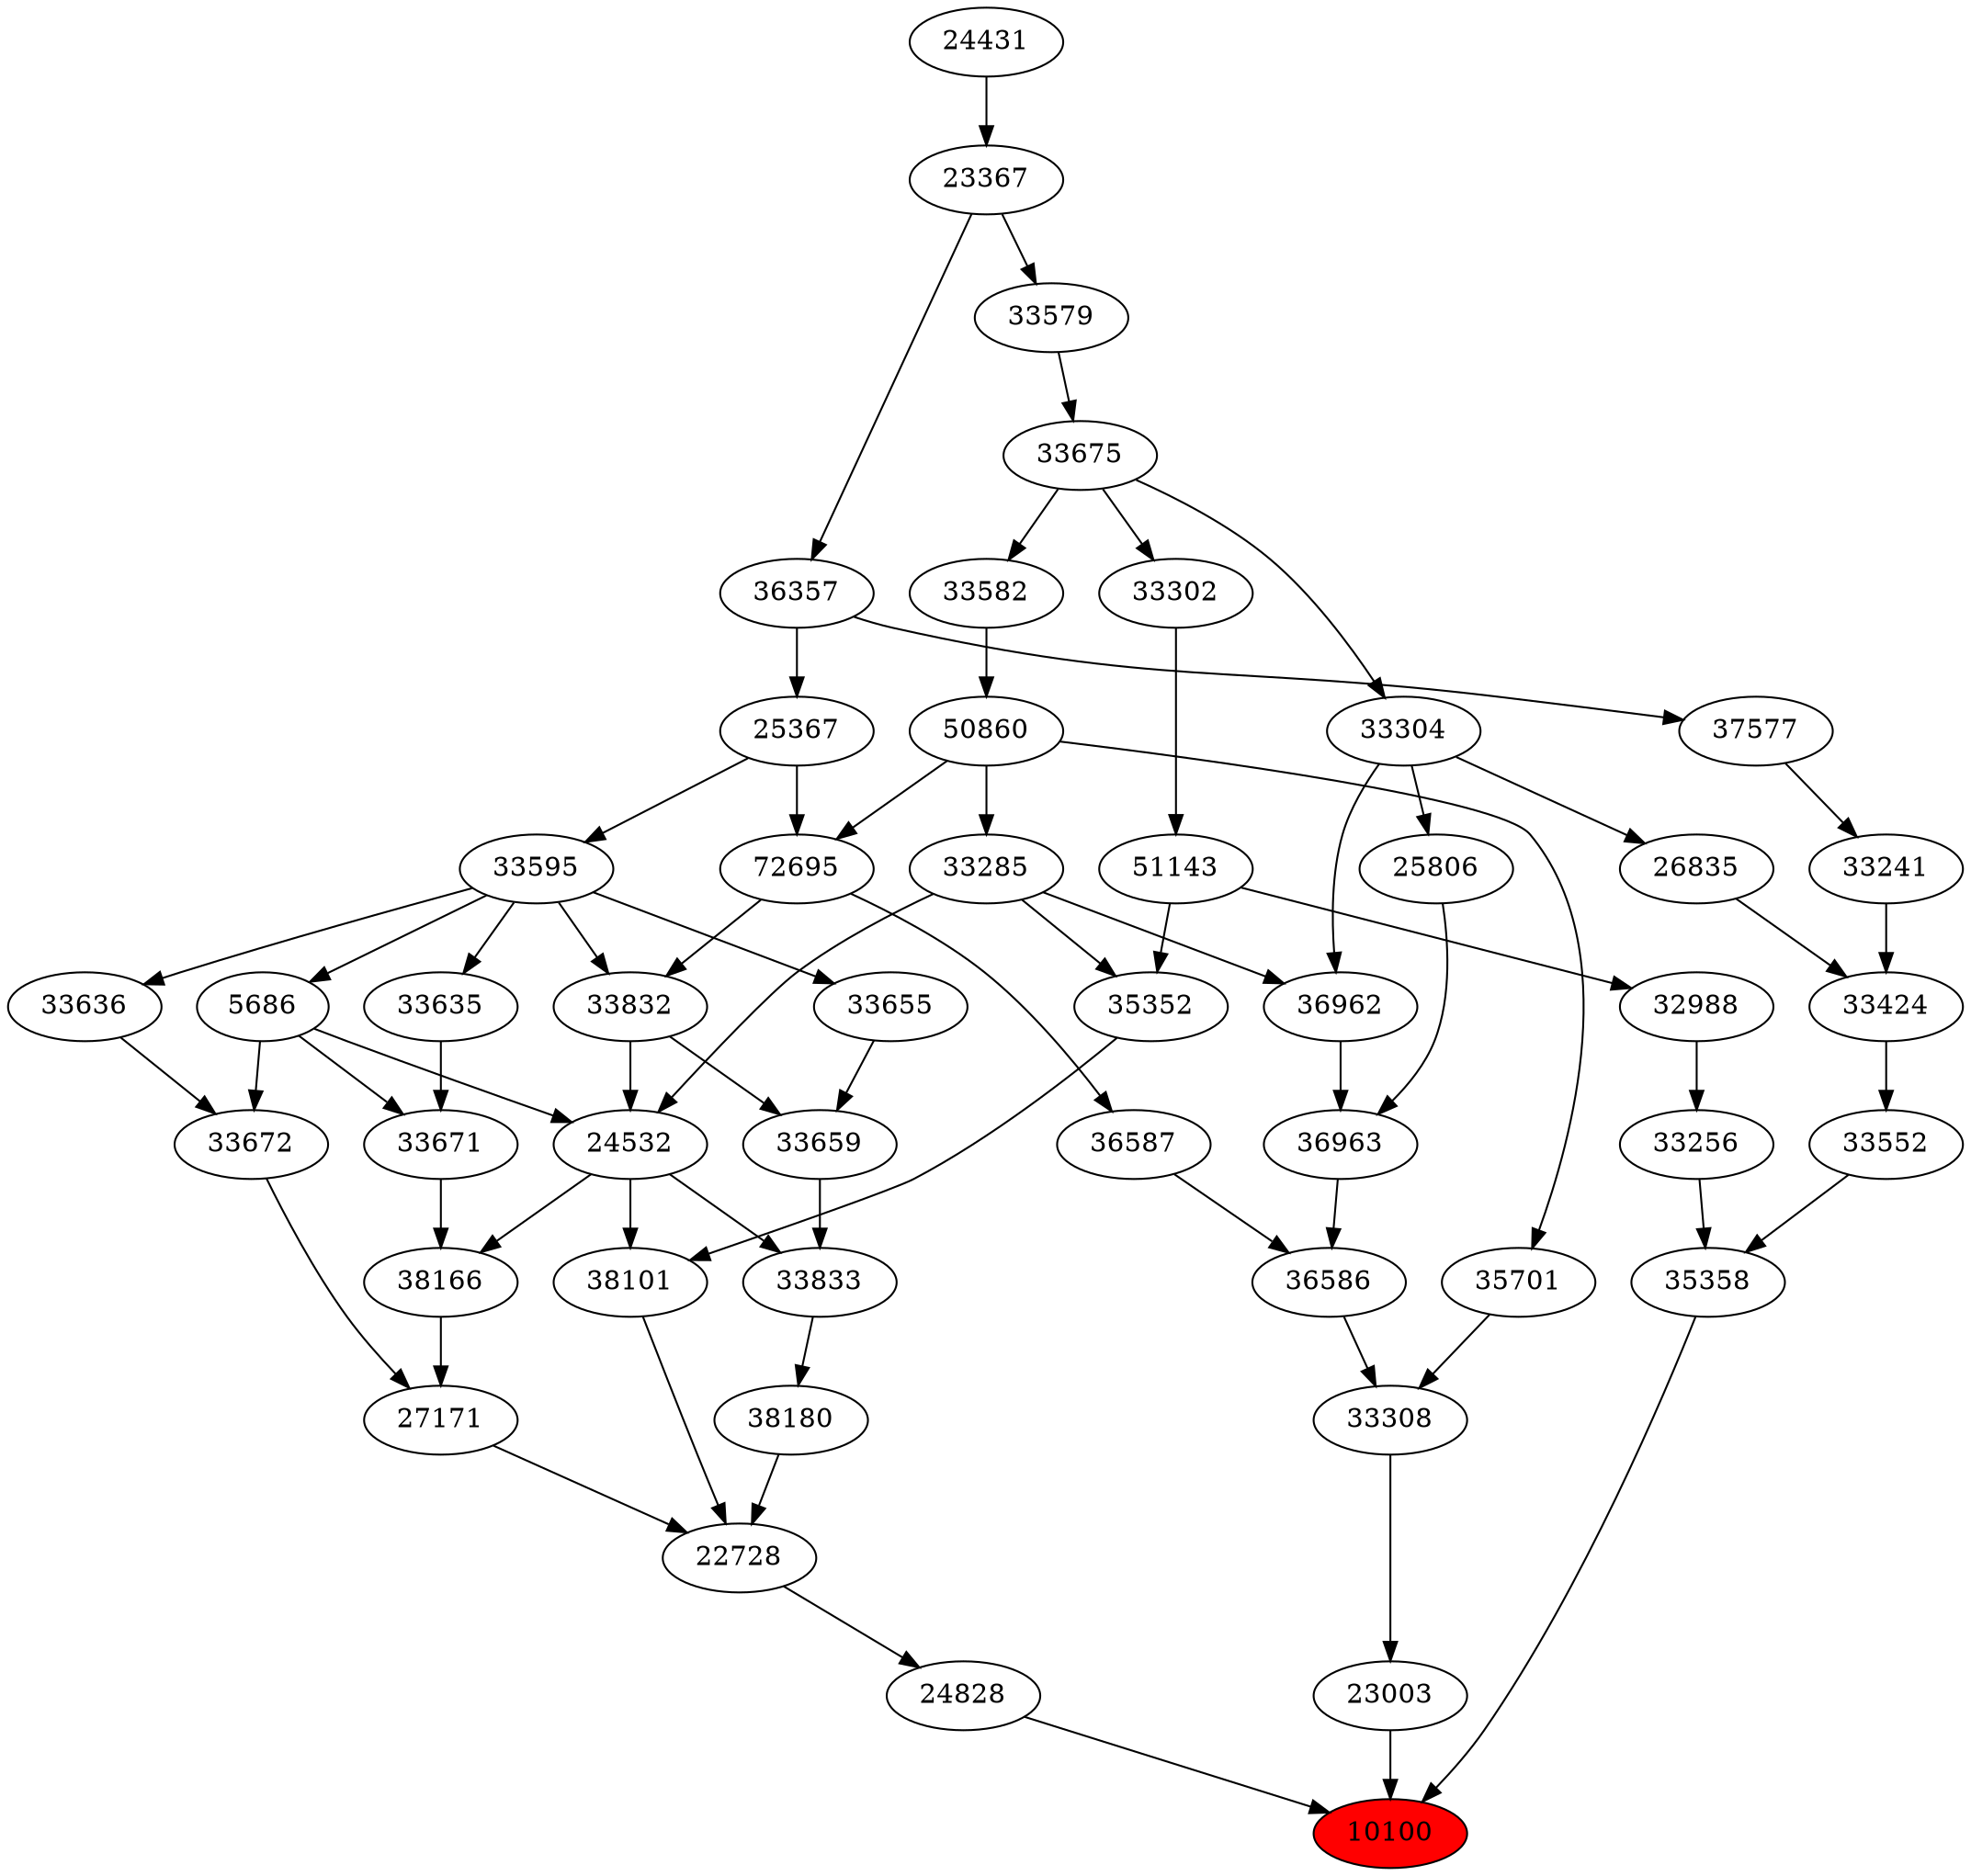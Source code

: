 strict digraph{ 
10100 [label="10100" fillcolor=red style=filled]
24828 -> 10100
23003 -> 10100
35358 -> 10100
24828 [label="24828"]
22728 -> 24828
23003 [label="23003"]
33308 -> 23003
35358 [label="35358"]
33552 -> 35358
33256 -> 35358
22728 [label="22728"]
27171 -> 22728
38101 -> 22728
38180 -> 22728
33308 [label="33308"]
36586 -> 33308
35701 -> 33308
33552 [label="33552"]
33424 -> 33552
33256 [label="33256"]
32988 -> 33256
27171 [label="27171"]
33672 -> 27171
38166 -> 27171
38101 [label="38101"]
24532 -> 38101
35352 -> 38101
38180 [label="38180"]
33833 -> 38180
36586 [label="36586"]
36587 -> 36586
36963 -> 36586
35701 [label="35701"]
50860 -> 35701
33424 [label="33424"]
33241 -> 33424
26835 -> 33424
32988 [label="32988"]
51143 -> 32988
33672 [label="33672"]
33636 -> 33672
5686 -> 33672
38166 [label="38166"]
24532 -> 38166
33671 -> 38166
24532 [label="24532"]
33285 -> 24532
5686 -> 24532
33832 -> 24532
35352 [label="35352"]
33285 -> 35352
51143 -> 35352
33833 [label="33833"]
33659 -> 33833
24532 -> 33833
36587 [label="36587"]
72695 -> 36587
36963 [label="36963"]
36962 -> 36963
25806 -> 36963
50860 [label="50860"]
33582 -> 50860
33241 [label="33241"]
37577 -> 33241
26835 [label="26835"]
33304 -> 26835
51143 [label="51143"]
33302 -> 51143
33636 [label="33636"]
33595 -> 33636
5686 [label="5686"]
33595 -> 5686
33671 [label="33671"]
5686 -> 33671
33635 -> 33671
33285 [label="33285"]
50860 -> 33285
33832 [label="33832"]
72695 -> 33832
33595 -> 33832
33659 [label="33659"]
33655 -> 33659
33832 -> 33659
72695 [label="72695"]
50860 -> 72695
25367 -> 72695
36962 [label="36962"]
33285 -> 36962
33304 -> 36962
25806 [label="25806"]
33304 -> 25806
33582 [label="33582"]
33675 -> 33582
37577 [label="37577"]
36357 -> 37577
33304 [label="33304"]
33675 -> 33304
33302 [label="33302"]
33675 -> 33302
33595 [label="33595"]
25367 -> 33595
33635 [label="33635"]
33595 -> 33635
33655 [label="33655"]
33595 -> 33655
25367 [label="25367"]
36357 -> 25367
33675 [label="33675"]
33579 -> 33675
36357 [label="36357"]
23367 -> 36357
33579 [label="33579"]
23367 -> 33579
23367 [label="23367"]
24431 -> 23367
24431 [label="24431"]
}